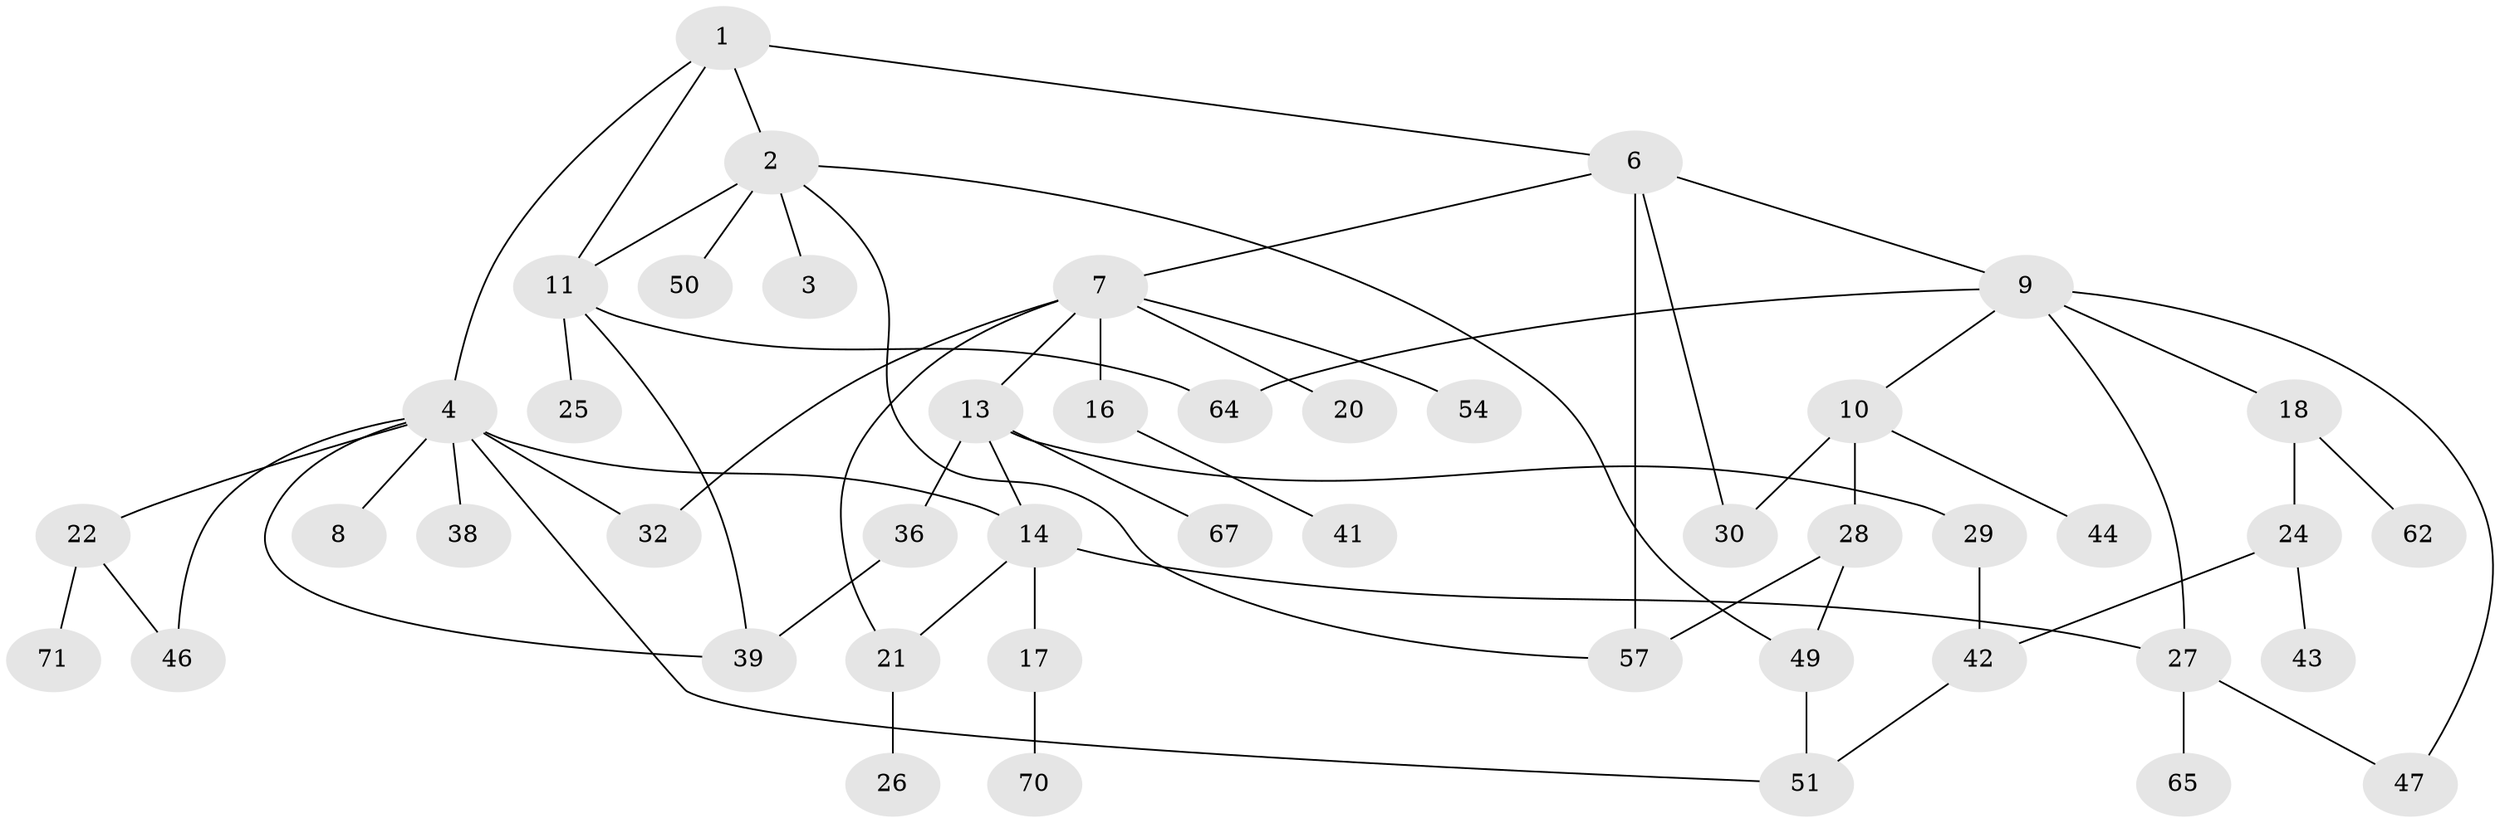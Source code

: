 // original degree distribution, {4: 0.15492957746478872, 5: 0.028169014084507043, 1: 0.3380281690140845, 7: 0.028169014084507043, 6: 0.028169014084507043, 3: 0.16901408450704225, 2: 0.2535211267605634}
// Generated by graph-tools (version 1.1) at 2025/10/02/27/25 16:10:56]
// undirected, 46 vertices, 62 edges
graph export_dot {
graph [start="1"]
  node [color=gray90,style=filled];
  1;
  2 [super="+12"];
  3;
  4 [super="+5"];
  6 [super="+15"];
  7 [super="+19"];
  8;
  9 [super="+63"];
  10 [super="+23"];
  11 [super="+52"];
  13 [super="+35"];
  14 [super="+56"];
  16 [super="+31"];
  17 [super="+59"];
  18 [super="+33"];
  20 [super="+45"];
  21 [super="+40"];
  22 [super="+58"];
  24 [super="+34"];
  25;
  26;
  27 [super="+37"];
  28 [super="+68"];
  29 [super="+66"];
  30;
  32;
  36;
  38;
  39 [super="+48"];
  41;
  42 [super="+53"];
  43;
  44;
  46;
  47;
  49 [super="+55"];
  50 [super="+69"];
  51 [super="+61"];
  54 [super="+60"];
  57;
  62;
  64;
  65;
  67;
  70;
  71;
  1 -- 2;
  1 -- 4;
  1 -- 6;
  1 -- 11;
  2 -- 3;
  2 -- 49;
  2 -- 57;
  2 -- 11;
  2 -- 50;
  4 -- 22;
  4 -- 38;
  4 -- 32;
  4 -- 51;
  4 -- 14;
  4 -- 39;
  4 -- 8;
  4 -- 46;
  6 -- 7;
  6 -- 9;
  6 -- 57;
  6 -- 30;
  7 -- 13;
  7 -- 16;
  7 -- 20;
  7 -- 54;
  7 -- 21;
  7 -- 32;
  9 -- 10;
  9 -- 18;
  9 -- 27;
  9 -- 64;
  9 -- 47;
  10 -- 44;
  10 -- 28 [weight=2];
  10 -- 30;
  11 -- 25;
  11 -- 64;
  11 -- 39;
  13 -- 29;
  13 -- 67;
  13 -- 36;
  13 -- 14;
  14 -- 17;
  14 -- 21;
  14 -- 27;
  16 -- 41;
  17 -- 70;
  18 -- 24;
  18 -- 62;
  21 -- 26;
  22 -- 71;
  22 -- 46;
  24 -- 43;
  24 -- 42;
  27 -- 65;
  27 -- 47;
  28 -- 49;
  28 -- 57;
  29 -- 42;
  36 -- 39;
  42 -- 51;
  49 -- 51;
}
